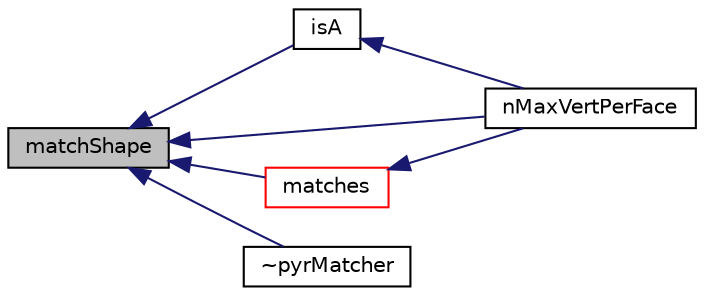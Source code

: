 digraph "matchShape"
{
  bgcolor="transparent";
  edge [fontname="Helvetica",fontsize="10",labelfontname="Helvetica",labelfontsize="10"];
  node [fontname="Helvetica",fontsize="10",shape=record];
  rankdir="LR";
  Node1 [label="matchShape",height=0.2,width=0.4,color="black", fillcolor="grey75", style="filled", fontcolor="black"];
  Node1 -> Node2 [dir="back",color="midnightblue",fontsize="10",style="solid",fontname="Helvetica"];
  Node2 [label="isA",height=0.2,width=0.4,color="black",URL="$a02083.html#a48f87470f65d5c2d0ed58af8637d33ee",tooltip="Exact match. Uses faceSizeMatch. "];
  Node2 -> Node3 [dir="back",color="midnightblue",fontsize="10",style="solid",fontname="Helvetica"];
  Node3 [label="nMaxVertPerFace",height=0.2,width=0.4,color="black",URL="$a02083.html#a5290f6ae8f4e9762cd469ca1e33f7246"];
  Node1 -> Node4 [dir="back",color="midnightblue",fontsize="10",style="solid",fontname="Helvetica"];
  Node4 [label="matches",height=0.2,width=0.4,color="red",URL="$a02083.html#a42d82bf0cc1e88ef9cbfc8d7eea07e8d",tooltip="Like isA but also constructs a cellShape (if shape matches) "];
  Node4 -> Node3 [dir="back",color="midnightblue",fontsize="10",style="solid",fontname="Helvetica"];
  Node1 -> Node3 [dir="back",color="midnightblue",fontsize="10",style="solid",fontname="Helvetica"];
  Node1 -> Node5 [dir="back",color="midnightblue",fontsize="10",style="solid",fontname="Helvetica"];
  Node5 [label="~pyrMatcher",height=0.2,width=0.4,color="black",URL="$a02083.html#a31d915cb2d74762f75076139a0ef9256",tooltip="Destructor. "];
}
